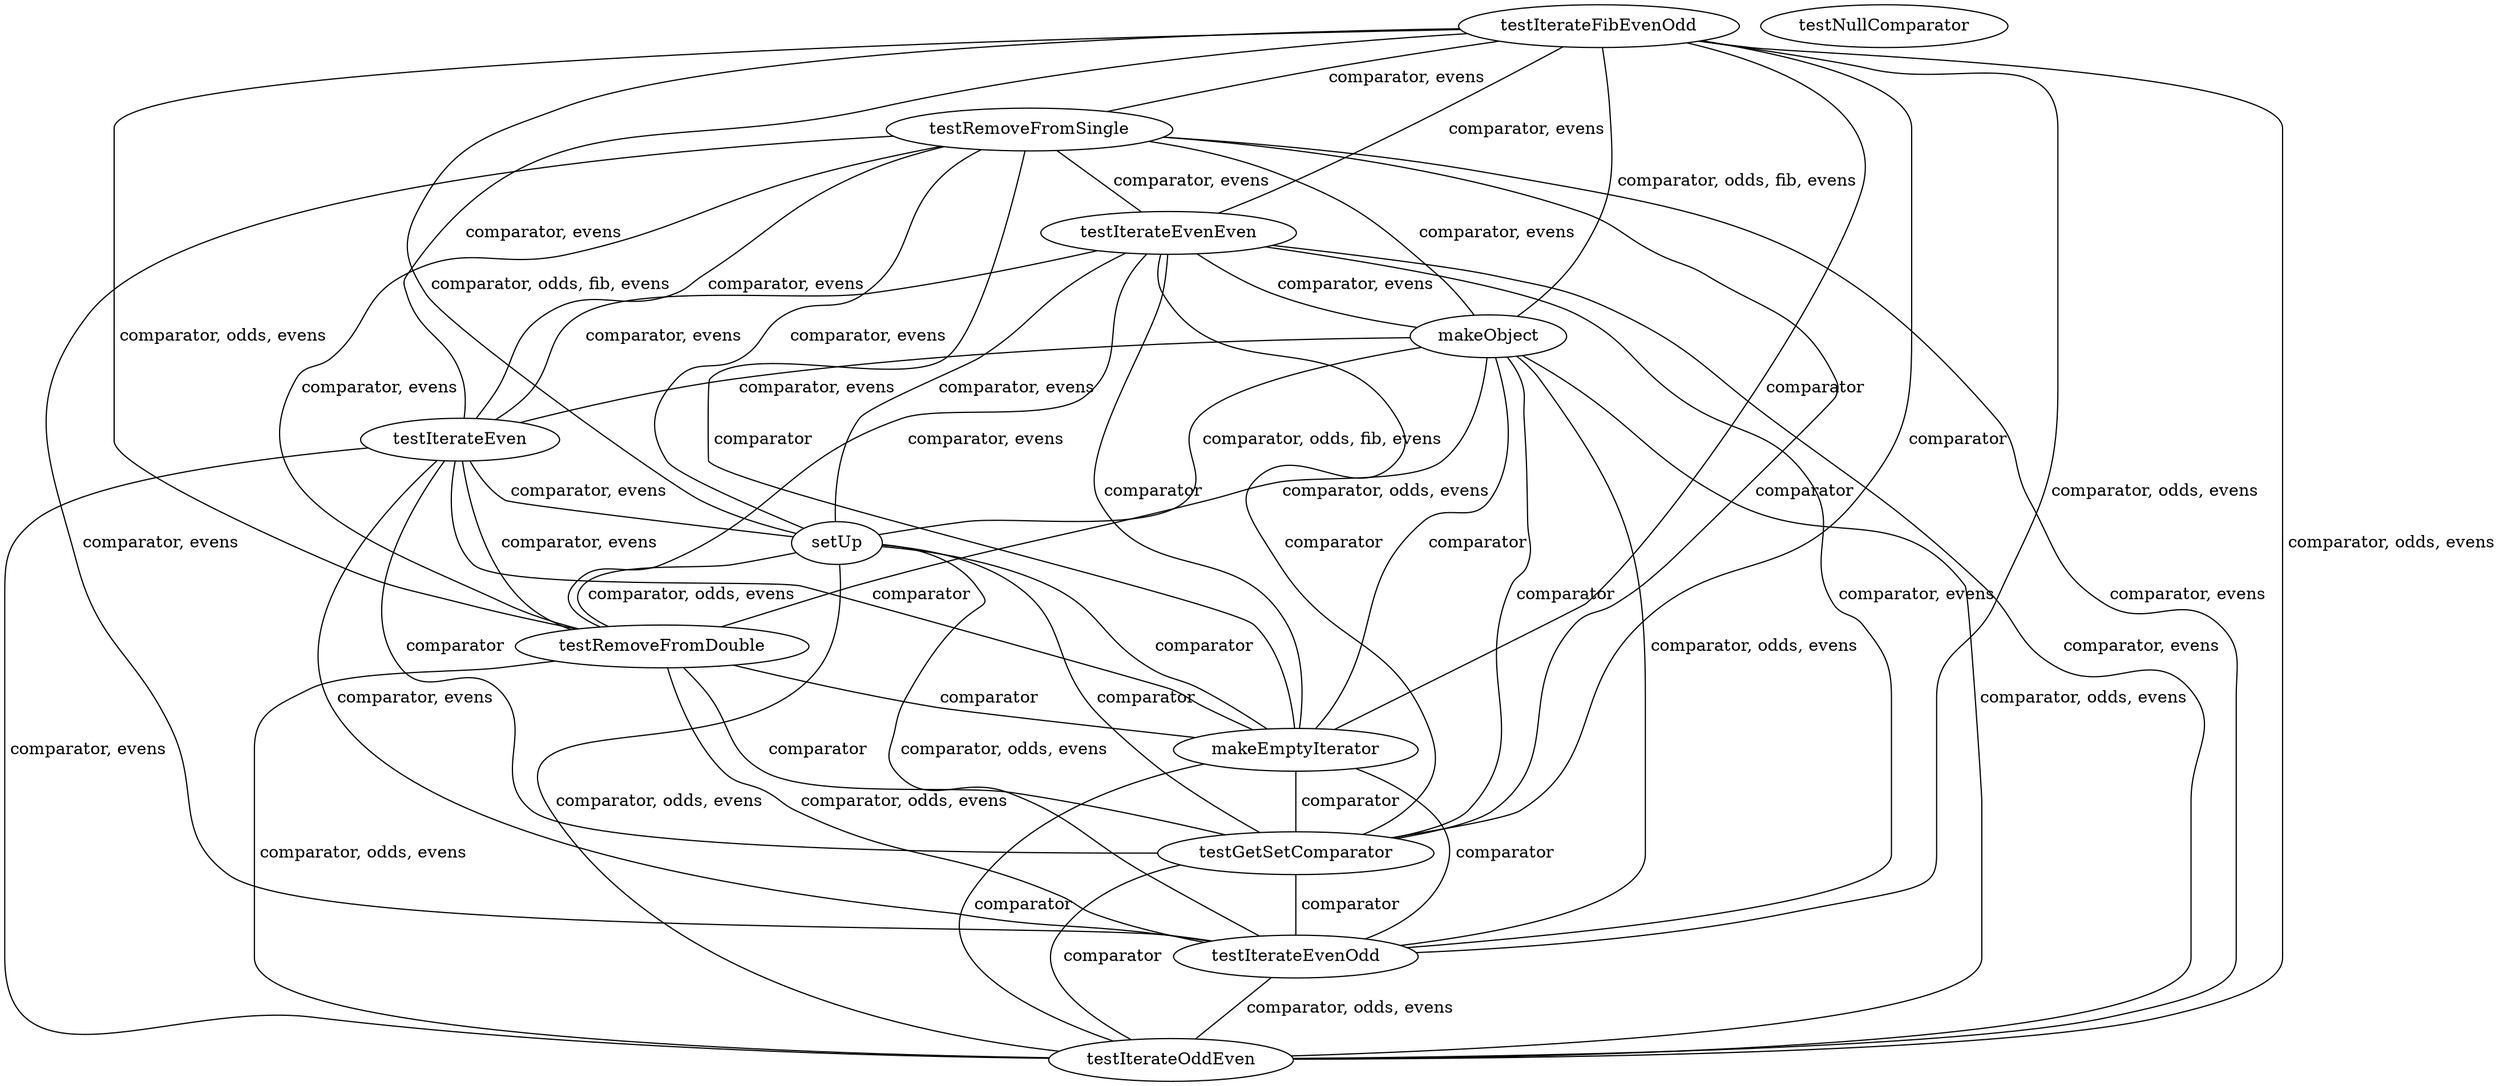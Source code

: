 digraph G {
testIterateFibEvenOdd;
testRemoveFromSingle;
testNullComparator;
testIterateEvenEven;
makeObject;
testIterateEven;
setUp;
testRemoveFromDouble;
makeEmptyIterator;
testGetSetComparator;
testIterateEvenOdd;
testIterateOddEven;
testIterateFibEvenOdd -> testRemoveFromSingle [label=" comparator, evens", dir=none];
testIterateFibEvenOdd -> testIterateEvenEven [label=" comparator, evens", dir=none];
testIterateFibEvenOdd -> makeObject [label=" comparator, odds, fib, evens", dir=none];
testIterateFibEvenOdd -> testIterateEven [label=" comparator, evens", dir=none];
testIterateFibEvenOdd -> setUp [label=" comparator, odds, fib, evens", dir=none];
testIterateFibEvenOdd -> testRemoveFromDouble [label=" comparator, odds, evens", dir=none];
testIterateFibEvenOdd -> makeEmptyIterator [label=" comparator", dir=none];
testIterateFibEvenOdd -> testGetSetComparator [label=" comparator", dir=none];
testIterateFibEvenOdd -> testIterateEvenOdd [label=" comparator, odds, evens", dir=none];
testIterateFibEvenOdd -> testIterateOddEven [label=" comparator, odds, evens", dir=none];
testRemoveFromSingle -> testIterateEvenEven [label=" comparator, evens", dir=none];
testRemoveFromSingle -> makeObject [label=" comparator, evens", dir=none];
testRemoveFromSingle -> testIterateEven [label=" comparator, evens", dir=none];
testRemoveFromSingle -> setUp [label=" comparator, evens", dir=none];
testRemoveFromSingle -> testRemoveFromDouble [label=" comparator, evens", dir=none];
testRemoveFromSingle -> makeEmptyIterator [label=" comparator", dir=none];
testRemoveFromSingle -> testGetSetComparator [label=" comparator", dir=none];
testRemoveFromSingle -> testIterateEvenOdd [label=" comparator, evens", dir=none];
testRemoveFromSingle -> testIterateOddEven [label=" comparator, evens", dir=none];
testIterateEvenEven -> makeObject [label=" comparator, evens", dir=none];
testIterateEvenEven -> testIterateEven [label=" comparator, evens", dir=none];
testIterateEvenEven -> setUp [label=" comparator, evens", dir=none];
testIterateEvenEven -> testRemoveFromDouble [label=" comparator, evens", dir=none];
testIterateEvenEven -> makeEmptyIterator [label=" comparator", dir=none];
testIterateEvenEven -> testGetSetComparator [label=" comparator", dir=none];
testIterateEvenEven -> testIterateEvenOdd [label=" comparator, evens", dir=none];
testIterateEvenEven -> testIterateOddEven [label=" comparator, evens", dir=none];
makeObject -> testIterateEven [label=" comparator, evens", dir=none];
makeObject -> setUp [label=" comparator, odds, fib, evens", dir=none];
makeObject -> testRemoveFromDouble [label=" comparator, odds, evens", dir=none];
makeObject -> makeEmptyIterator [label=" comparator", dir=none];
makeObject -> testGetSetComparator [label=" comparator", dir=none];
makeObject -> testIterateEvenOdd [label=" comparator, odds, evens", dir=none];
makeObject -> testIterateOddEven [label=" comparator, odds, evens", dir=none];
testIterateEven -> setUp [label=" comparator, evens", dir=none];
testIterateEven -> testRemoveFromDouble [label=" comparator, evens", dir=none];
testIterateEven -> makeEmptyIterator [label=" comparator", dir=none];
testIterateEven -> testGetSetComparator [label=" comparator", dir=none];
testIterateEven -> testIterateEvenOdd [label=" comparator, evens", dir=none];
testIterateEven -> testIterateOddEven [label=" comparator, evens", dir=none];
setUp -> testRemoveFromDouble [label=" comparator, odds, evens", dir=none];
setUp -> makeEmptyIterator [label=" comparator", dir=none];
setUp -> testGetSetComparator [label=" comparator", dir=none];
setUp -> testIterateEvenOdd [label=" comparator, odds, evens", dir=none];
setUp -> testIterateOddEven [label=" comparator, odds, evens", dir=none];
testRemoveFromDouble -> makeEmptyIterator [label=" comparator", dir=none];
testRemoveFromDouble -> testGetSetComparator [label=" comparator", dir=none];
testRemoveFromDouble -> testIterateEvenOdd [label=" comparator, odds, evens", dir=none];
testRemoveFromDouble -> testIterateOddEven [label=" comparator, odds, evens", dir=none];
makeEmptyIterator -> testGetSetComparator [label=" comparator", dir=none];
makeEmptyIterator -> testIterateEvenOdd [label=" comparator", dir=none];
makeEmptyIterator -> testIterateOddEven [label=" comparator", dir=none];
testGetSetComparator -> testIterateEvenOdd [label=" comparator", dir=none];
testGetSetComparator -> testIterateOddEven [label=" comparator", dir=none];
testIterateEvenOdd -> testIterateOddEven [label=" comparator, odds, evens", dir=none];
}